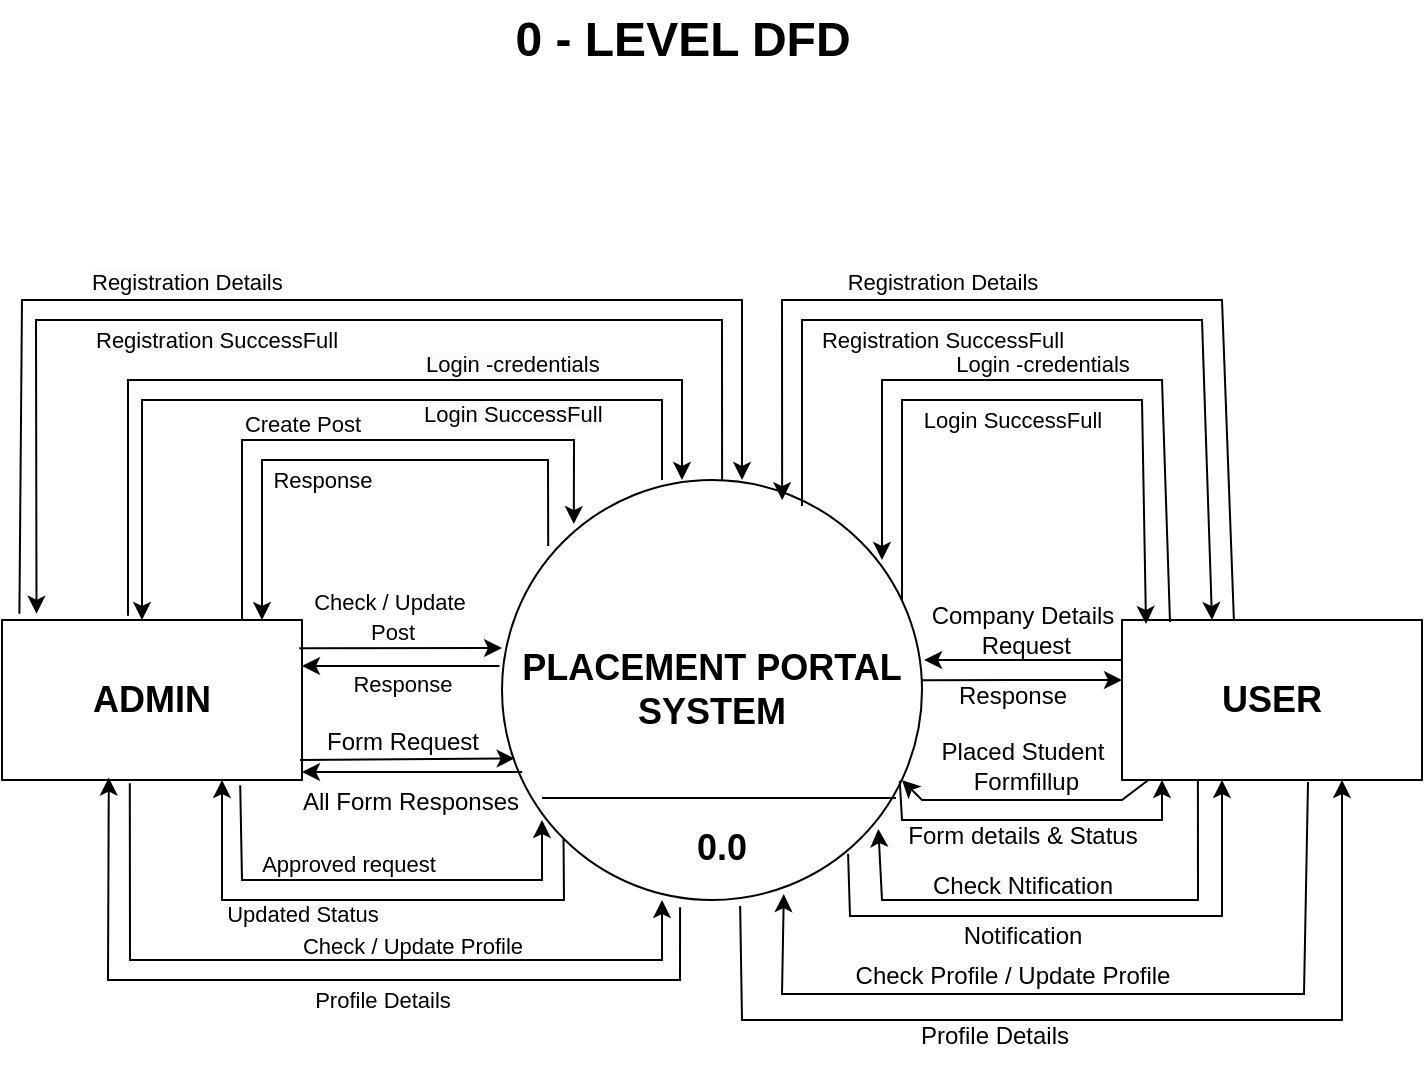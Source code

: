 <mxfile version="24.4.4" type="github">
  <diagram name="Page-1" id="gXjfL5LtnyRhMgXaaLrS">
    <mxGraphModel dx="838" dy="1615" grid="1" gridSize="10" guides="1" tooltips="1" connect="1" arrows="1" fold="1" page="1" pageScale="1" pageWidth="827" pageHeight="1169" math="0" shadow="0">
      <root>
        <mxCell id="0" />
        <mxCell id="1" parent="0" />
        <mxCell id="VP6bD1KSjOgqCceMzGPv-1" value="&lt;font style=&quot;font-size: 18px;&quot;&gt;&lt;b&gt;PLACEMENT PORTAL&lt;/b&gt;&lt;/font&gt;&lt;div&gt;&lt;font style=&quot;font-size: 18px;&quot;&gt;&lt;b&gt;SYSTEM&lt;/b&gt;&lt;/font&gt;&lt;/div&gt;" style="ellipse;whiteSpace=wrap;html=1;aspect=fixed;" vertex="1" parent="1">
          <mxGeometry x="290" y="-880" width="210" height="210" as="geometry" />
        </mxCell>
        <mxCell id="VP6bD1KSjOgqCceMzGPv-2" value="" style="endArrow=none;html=1;rounded=0;entryX=0.938;entryY=0.757;entryDx=0;entryDy=0;entryPerimeter=0;" edge="1" parent="1" target="VP6bD1KSjOgqCceMzGPv-1">
          <mxGeometry width="50" height="50" relative="1" as="geometry">
            <mxPoint x="310" y="-721" as="sourcePoint" />
            <mxPoint x="360" y="-770" as="targetPoint" />
          </mxGeometry>
        </mxCell>
        <mxCell id="VP6bD1KSjOgqCceMzGPv-3" value="&lt;b&gt;&lt;font style=&quot;font-size: 18px;&quot;&gt;ADMIN&lt;/font&gt;&lt;/b&gt;" style="rounded=0;whiteSpace=wrap;html=1;" vertex="1" parent="1">
          <mxGeometry x="40" y="-810" width="150" height="80" as="geometry" />
        </mxCell>
        <mxCell id="VP6bD1KSjOgqCceMzGPv-5" value="&lt;b&gt;&lt;font style=&quot;font-size: 18px;&quot;&gt;USER&lt;/font&gt;&lt;/b&gt;" style="rounded=0;whiteSpace=wrap;html=1;" vertex="1" parent="1">
          <mxGeometry x="600" y="-810" width="150" height="80" as="geometry" />
        </mxCell>
        <mxCell id="VP6bD1KSjOgqCceMzGPv-6" value="" style="endArrow=classic;html=1;rounded=0;entryX=0.171;entryY=0.105;entryDx=0;entryDy=0;entryPerimeter=0;" edge="1" parent="1" target="VP6bD1KSjOgqCceMzGPv-1">
          <mxGeometry width="50" height="50" relative="1" as="geometry">
            <mxPoint x="160" y="-810" as="sourcePoint" />
            <mxPoint x="342" y="-856.9" as="targetPoint" />
            <Array as="points">
              <mxPoint x="160" y="-900" />
              <mxPoint x="326" y="-900" />
            </Array>
          </mxGeometry>
        </mxCell>
        <mxCell id="VP6bD1KSjOgqCceMzGPv-7" value="" style="endArrow=classic;html=1;rounded=0;exitX=0.11;exitY=0.157;exitDx=0;exitDy=0;exitPerimeter=0;" edge="1" parent="1" source="VP6bD1KSjOgqCceMzGPv-1">
          <mxGeometry width="50" height="50" relative="1" as="geometry">
            <mxPoint x="120" y="-760" as="sourcePoint" />
            <mxPoint x="170" y="-810" as="targetPoint" />
            <Array as="points">
              <mxPoint x="313" y="-890" />
              <mxPoint x="170" y="-890" />
            </Array>
          </mxGeometry>
        </mxCell>
        <mxCell id="VP6bD1KSjOgqCceMzGPv-8" value="" style="endArrow=classic;html=1;rounded=0;entryX=0.08;entryY=0.025;entryDx=0;entryDy=0;entryPerimeter=0;" edge="1" parent="1" target="VP6bD1KSjOgqCceMzGPv-5">
          <mxGeometry width="50" height="50" relative="1" as="geometry">
            <mxPoint x="490" y="-820" as="sourcePoint" />
            <mxPoint x="616" y="-814" as="targetPoint" />
            <Array as="points">
              <mxPoint x="490" y="-920" />
              <mxPoint x="610" y="-920" />
            </Array>
          </mxGeometry>
        </mxCell>
        <mxCell id="VP6bD1KSjOgqCceMzGPv-9" value="" style="endArrow=classic;html=1;rounded=0;exitX=0.16;exitY=0.013;exitDx=0;exitDy=0;exitPerimeter=0;" edge="1" parent="1" source="VP6bD1KSjOgqCceMzGPv-5">
          <mxGeometry width="50" height="50" relative="1" as="geometry">
            <mxPoint x="430" y="-790" as="sourcePoint" />
            <mxPoint x="480" y="-840" as="targetPoint" />
            <Array as="points">
              <mxPoint x="620" y="-930" />
              <mxPoint x="480" y="-930" />
            </Array>
          </mxGeometry>
        </mxCell>
        <mxCell id="VP6bD1KSjOgqCceMzGPv-10" value="" style="endArrow=classic;html=1;rounded=0;exitX=0.373;exitY=0;exitDx=0;exitDy=0;exitPerimeter=0;entryX=0.667;entryY=0.048;entryDx=0;entryDy=0;entryPerimeter=0;" edge="1" parent="1" source="VP6bD1KSjOgqCceMzGPv-5" target="VP6bD1KSjOgqCceMzGPv-1">
          <mxGeometry width="50" height="50" relative="1" as="geometry">
            <mxPoint x="619.95" y="-820" as="sourcePoint" />
            <mxPoint x="430" y="-880" as="targetPoint" />
            <Array as="points">
              <mxPoint x="650" y="-970" />
              <mxPoint x="430" y="-970" />
            </Array>
          </mxGeometry>
        </mxCell>
        <mxCell id="VP6bD1KSjOgqCceMzGPv-11" value="" style="endArrow=classic;html=1;rounded=0;exitX=0.79;exitY=0.062;exitDx=0;exitDy=0;exitPerimeter=0;" edge="1" parent="1">
          <mxGeometry width="50" height="50" relative="1" as="geometry">
            <mxPoint x="440.0" y="-866.98" as="sourcePoint" />
            <mxPoint x="645" y="-810" as="targetPoint" />
            <Array as="points">
              <mxPoint x="440" y="-960" />
              <mxPoint x="640" y="-960" />
            </Array>
          </mxGeometry>
        </mxCell>
        <mxCell id="VP6bD1KSjOgqCceMzGPv-12" value="" style="endArrow=classic;html=1;rounded=0;exitX=-0.007;exitY=0.1;exitDx=0;exitDy=0;exitPerimeter=0;" edge="1" parent="1">
          <mxGeometry width="50" height="50" relative="1" as="geometry">
            <mxPoint x="600" y="-790" as="sourcePoint" />
            <mxPoint x="501.05" y="-790" as="targetPoint" />
          </mxGeometry>
        </mxCell>
        <mxCell id="VP6bD1KSjOgqCceMzGPv-13" value="" style="endArrow=classic;html=1;rounded=0;exitX=1;exitY=0.429;exitDx=0;exitDy=0;exitPerimeter=0;entryX=0;entryY=0.25;entryDx=0;entryDy=0;" edge="1" parent="1">
          <mxGeometry width="50" height="50" relative="1" as="geometry">
            <mxPoint x="500" y="-779.91" as="sourcePoint" />
            <mxPoint x="600" y="-780" as="targetPoint" />
          </mxGeometry>
        </mxCell>
        <mxCell id="VP6bD1KSjOgqCceMzGPv-16" value="" style="endArrow=classic;html=1;rounded=0;exitX=0.253;exitY=1;exitDx=0;exitDy=0;entryX=-0.013;entryY=0.384;entryDx=0;entryDy=0;entryPerimeter=0;exitPerimeter=0;" edge="1" parent="1" source="VP6bD1KSjOgqCceMzGPv-5" target="VP6bD1KSjOgqCceMzGPv-34">
          <mxGeometry width="50" height="50" relative="1" as="geometry">
            <mxPoint x="637.5" y="-720" as="sourcePoint" />
            <mxPoint x="480" y="-700" as="targetPoint" />
            <Array as="points">
              <mxPoint x="638" y="-670" />
              <mxPoint x="480" y="-670" />
            </Array>
          </mxGeometry>
        </mxCell>
        <mxCell id="VP6bD1KSjOgqCceMzGPv-17" value="" style="endArrow=classic;html=1;rounded=0;exitX=0.824;exitY=0.89;exitDx=0;exitDy=0;exitPerimeter=0;" edge="1" parent="1" source="VP6bD1KSjOgqCceMzGPv-1">
          <mxGeometry width="50" height="50" relative="1" as="geometry">
            <mxPoint x="464.09" y="-684.05" as="sourcePoint" />
            <mxPoint x="650" y="-730" as="targetPoint" />
            <Array as="points">
              <mxPoint x="464" y="-662" />
              <mxPoint x="650" y="-662" />
            </Array>
          </mxGeometry>
        </mxCell>
        <mxCell id="VP6bD1KSjOgqCceMzGPv-18" value="" style="endArrow=classic;html=1;rounded=0;exitX=0.62;exitY=1.013;exitDx=0;exitDy=0;exitPerimeter=0;entryX=0.671;entryY=0.986;entryDx=0;entryDy=0;entryPerimeter=0;" edge="1" parent="1" source="VP6bD1KSjOgqCceMzGPv-5" target="VP6bD1KSjOgqCceMzGPv-1">
          <mxGeometry width="50" height="50" relative="1" as="geometry">
            <mxPoint x="690.95" y="-710" as="sourcePoint" />
            <mxPoint x="430" y="-663.04" as="targetPoint" />
            <Array as="points">
              <mxPoint x="691" y="-623.04" />
              <mxPoint x="430" y="-623.04" />
            </Array>
          </mxGeometry>
        </mxCell>
        <mxCell id="VP6bD1KSjOgqCceMzGPv-19" value="" style="endArrow=classic;html=1;rounded=0;exitX=0.567;exitY=1.014;exitDx=0;exitDy=0;exitPerimeter=0;" edge="1" parent="1" source="VP6bD1KSjOgqCceMzGPv-1">
          <mxGeometry width="50" height="50" relative="1" as="geometry">
            <mxPoint x="660" y="-680" as="sourcePoint" />
            <mxPoint x="710" y="-730" as="targetPoint" />
            <Array as="points">
              <mxPoint x="410" y="-610" />
              <mxPoint x="710" y="-610" />
            </Array>
          </mxGeometry>
        </mxCell>
        <mxCell id="VP6bD1KSjOgqCceMzGPv-20" value="Company Details&lt;div&gt;&amp;nbsp;Request&lt;/div&gt;" style="text;html=1;align=center;verticalAlign=middle;resizable=0;points=[];autosize=1;strokeColor=none;fillColor=none;" vertex="1" parent="1">
          <mxGeometry x="495" y="-825" width="110" height="40" as="geometry" />
        </mxCell>
        <mxCell id="VP6bD1KSjOgqCceMzGPv-25" value="" style="endArrow=classic;html=1;rounded=0;entryX=0.962;entryY=0.667;entryDx=0;entryDy=0;entryPerimeter=0;exitX=0.09;exitY=0.997;exitDx=0;exitDy=0;exitPerimeter=0;" edge="1" parent="1" source="VP6bD1KSjOgqCceMzGPv-5">
          <mxGeometry width="50" height="50" relative="1" as="geometry">
            <mxPoint x="600" y="-720" as="sourcePoint" />
            <mxPoint x="490.0" y="-730.0" as="targetPoint" />
            <Array as="points">
              <mxPoint x="600" y="-720" />
              <mxPoint x="500" y="-720" />
            </Array>
          </mxGeometry>
        </mxCell>
        <mxCell id="VP6bD1KSjOgqCceMzGPv-26" value="" style="endArrow=classic;html=1;rounded=0;exitX=0.947;exitY=0.716;exitDx=0;exitDy=0;exitPerimeter=0;" edge="1" parent="1" source="VP6bD1KSjOgqCceMzGPv-1">
          <mxGeometry width="50" height="50" relative="1" as="geometry">
            <mxPoint x="550" y="-680" as="sourcePoint" />
            <mxPoint x="620" y="-730" as="targetPoint" />
            <Array as="points">
              <mxPoint x="490" y="-710" />
              <mxPoint x="620" y="-710" />
            </Array>
          </mxGeometry>
        </mxCell>
        <mxCell id="VP6bD1KSjOgqCceMzGPv-27" value="&lt;font style=&quot;font-size: 11px;&quot;&gt;Registration Details&lt;/font&gt;" style="text;html=1;align=center;verticalAlign=middle;resizable=0;points=[];autosize=1;strokeColor=none;fillColor=none;" vertex="1" parent="1">
          <mxGeometry x="450" y="-994" width="120" height="30" as="geometry" />
        </mxCell>
        <mxCell id="VP6bD1KSjOgqCceMzGPv-28" value="&lt;font style=&quot;font-size: 11px;&quot;&gt;Registration SuccessFull&lt;/font&gt;" style="text;html=1;align=center;verticalAlign=middle;resizable=0;points=[];autosize=1;strokeColor=none;fillColor=none;" vertex="1" parent="1">
          <mxGeometry x="440" y="-965" width="140" height="30" as="geometry" />
        </mxCell>
        <mxCell id="VP6bD1KSjOgqCceMzGPv-29" value="&lt;font style=&quot;font-size: 11px;&quot;&gt;Login -credentials&lt;/font&gt;" style="text;html=1;align=center;verticalAlign=middle;resizable=0;points=[];autosize=1;strokeColor=none;fillColor=none;" vertex="1" parent="1">
          <mxGeometry x="505" y="-953" width="110" height="30" as="geometry" />
        </mxCell>
        <mxCell id="VP6bD1KSjOgqCceMzGPv-30" value="&lt;font style=&quot;font-size: 11px;&quot;&gt;Login SuccessFull&lt;/font&gt;" style="text;html=1;align=center;verticalAlign=middle;resizable=0;points=[];autosize=1;strokeColor=none;fillColor=none;" vertex="1" parent="1">
          <mxGeometry x="490" y="-925" width="110" height="30" as="geometry" />
        </mxCell>
        <mxCell id="VP6bD1KSjOgqCceMzGPv-32" value="Response" style="text;html=1;align=center;verticalAlign=middle;resizable=0;points=[];autosize=1;strokeColor=none;fillColor=none;" vertex="1" parent="1">
          <mxGeometry x="505" y="-787" width="80" height="30" as="geometry" />
        </mxCell>
        <mxCell id="VP6bD1KSjOgqCceMzGPv-33" value="Placed Student&lt;div&gt;&amp;nbsp;Formfillup&lt;/div&gt;" style="text;html=1;align=center;verticalAlign=middle;resizable=0;points=[];autosize=1;strokeColor=none;fillColor=none;" vertex="1" parent="1">
          <mxGeometry x="500" y="-757" width="100" height="40" as="geometry" />
        </mxCell>
        <mxCell id="VP6bD1KSjOgqCceMzGPv-34" value="Form details &amp;amp; Status" style="text;html=1;align=center;verticalAlign=middle;resizable=0;points=[];autosize=1;strokeColor=none;fillColor=none;" vertex="1" parent="1">
          <mxGeometry x="480" y="-717" width="140" height="30" as="geometry" />
        </mxCell>
        <mxCell id="VP6bD1KSjOgqCceMzGPv-36" value="Check Ntification" style="text;html=1;align=center;verticalAlign=middle;resizable=0;points=[];autosize=1;strokeColor=none;fillColor=none;" vertex="1" parent="1">
          <mxGeometry x="495" y="-692" width="110" height="30" as="geometry" />
        </mxCell>
        <mxCell id="VP6bD1KSjOgqCceMzGPv-37" value="Notification" style="text;html=1;align=center;verticalAlign=middle;resizable=0;points=[];autosize=1;strokeColor=none;fillColor=none;" vertex="1" parent="1">
          <mxGeometry x="510" y="-667" width="80" height="30" as="geometry" />
        </mxCell>
        <mxCell id="VP6bD1KSjOgqCceMzGPv-40" value="Check Profile / Update Profile" style="text;html=1;align=center;verticalAlign=middle;resizable=0;points=[];autosize=1;strokeColor=none;fillColor=none;" vertex="1" parent="1">
          <mxGeometry x="455" y="-647" width="180" height="30" as="geometry" />
        </mxCell>
        <mxCell id="VP6bD1KSjOgqCceMzGPv-42" value="Profile Details" style="text;html=1;align=center;verticalAlign=middle;resizable=0;points=[];autosize=1;strokeColor=none;fillColor=none;" vertex="1" parent="1">
          <mxGeometry x="486" y="-617" width="100" height="30" as="geometry" />
        </mxCell>
        <mxCell id="VP6bD1KSjOgqCceMzGPv-43" value="" style="endArrow=classic;html=1;rounded=0;exitX=-0.006;exitY=0.405;exitDx=0;exitDy=0;exitPerimeter=0;" edge="1" parent="1">
          <mxGeometry width="50" height="50" relative="1" as="geometry">
            <mxPoint x="288.74" y="-786.95" as="sourcePoint" />
            <mxPoint x="190" y="-787" as="targetPoint" />
          </mxGeometry>
        </mxCell>
        <mxCell id="VP6bD1KSjOgqCceMzGPv-44" value="" style="endArrow=classic;html=1;rounded=0;exitX=0.991;exitY=0.176;exitDx=0;exitDy=0;exitPerimeter=0;" edge="1" parent="1" source="VP6bD1KSjOgqCceMzGPv-3">
          <mxGeometry width="50" height="50" relative="1" as="geometry">
            <mxPoint x="250" y="-750" as="sourcePoint" />
            <mxPoint x="290" y="-796" as="targetPoint" />
          </mxGeometry>
        </mxCell>
        <mxCell id="VP6bD1KSjOgqCceMzGPv-45" value="" style="endArrow=classic;html=1;rounded=0;entryX=1;entryY=0.75;entryDx=0;entryDy=0;entryPerimeter=0;exitX=0.048;exitY=0.695;exitDx=0;exitDy=0;exitPerimeter=0;" edge="1" parent="1" source="VP6bD1KSjOgqCceMzGPv-1">
          <mxGeometry width="50" height="50" relative="1" as="geometry">
            <mxPoint x="300" y="-740" as="sourcePoint" />
            <mxPoint x="190" y="-734" as="targetPoint" />
          </mxGeometry>
        </mxCell>
        <mxCell id="VP6bD1KSjOgqCceMzGPv-64" value="Approved request" style="edgeLabel;html=1;align=center;verticalAlign=middle;resizable=0;points=[];" vertex="1" connectable="0" parent="VP6bD1KSjOgqCceMzGPv-45">
          <mxGeometry x="0.331" y="-4" relative="1" as="geometry">
            <mxPoint x="-14" y="50" as="offset" />
          </mxGeometry>
        </mxCell>
        <mxCell id="VP6bD1KSjOgqCceMzGPv-46" value="" style="endArrow=classic;html=1;rounded=0;entryX=0.03;entryY=0.663;entryDx=0;entryDy=0;entryPerimeter=0;" edge="1" parent="1" target="VP6bD1KSjOgqCceMzGPv-1">
          <mxGeometry width="50" height="50" relative="1" as="geometry">
            <mxPoint x="189" y="-740" as="sourcePoint" />
            <mxPoint x="290" y="-737.48" as="targetPoint" />
          </mxGeometry>
        </mxCell>
        <mxCell id="VP6bD1KSjOgqCceMzGPv-47" value="" style="endArrow=classic;html=1;rounded=0;exitX=0.42;exitY=-0.027;exitDx=0;exitDy=0;exitPerimeter=0;" edge="1" parent="1" source="VP6bD1KSjOgqCceMzGPv-3">
          <mxGeometry width="50" height="50" relative="1" as="geometry">
            <mxPoint x="330" y="-830" as="sourcePoint" />
            <mxPoint x="380" y="-880" as="targetPoint" />
            <Array as="points">
              <mxPoint x="103" y="-930" />
              <mxPoint x="380" y="-930" />
            </Array>
          </mxGeometry>
        </mxCell>
        <mxCell id="VP6bD1KSjOgqCceMzGPv-48" value="" style="endArrow=classic;html=1;rounded=0;" edge="1" parent="1">
          <mxGeometry width="50" height="50" relative="1" as="geometry">
            <mxPoint x="370" y="-880" as="sourcePoint" />
            <mxPoint x="110" y="-810" as="targetPoint" />
            <Array as="points">
              <mxPoint x="370" y="-920" />
              <mxPoint x="110" y="-920" />
            </Array>
          </mxGeometry>
        </mxCell>
        <mxCell id="VP6bD1KSjOgqCceMzGPv-49" value="" style="endArrow=classic;html=1;rounded=0;exitX=0.794;exitY=1.033;exitDx=0;exitDy=0;exitPerimeter=0;" edge="1" parent="1" source="VP6bD1KSjOgqCceMzGPv-3">
          <mxGeometry width="50" height="50" relative="1" as="geometry">
            <mxPoint x="260" y="-660" as="sourcePoint" />
            <mxPoint x="310" y="-710" as="targetPoint" />
            <Array as="points">
              <mxPoint x="160" y="-680" />
              <mxPoint x="310" y="-680" />
            </Array>
          </mxGeometry>
        </mxCell>
        <mxCell id="VP6bD1KSjOgqCceMzGPv-50" value="" style="endArrow=classic;html=1;rounded=0;exitX=0;exitY=1;exitDx=0;exitDy=0;" edge="1" parent="1" source="VP6bD1KSjOgqCceMzGPv-1">
          <mxGeometry width="50" height="50" relative="1" as="geometry">
            <mxPoint x="100" y="-680" as="sourcePoint" />
            <mxPoint x="150" y="-730" as="targetPoint" />
            <Array as="points">
              <mxPoint x="321" y="-670" />
              <mxPoint x="150" y="-670" />
            </Array>
          </mxGeometry>
        </mxCell>
        <mxCell id="VP6bD1KSjOgqCceMzGPv-67" value="Profile Details" style="edgeLabel;html=1;align=center;verticalAlign=middle;resizable=0;points=[];" vertex="1" connectable="0" parent="VP6bD1KSjOgqCceMzGPv-50">
          <mxGeometry x="0.042" y="5" relative="1" as="geometry">
            <mxPoint x="14" y="45" as="offset" />
          </mxGeometry>
        </mxCell>
        <mxCell id="VP6bD1KSjOgqCceMzGPv-51" value="" style="endArrow=classic;html=1;rounded=0;exitX=0.426;exitY=1.021;exitDx=0;exitDy=0;exitPerimeter=0;entryX=0.381;entryY=1;entryDx=0;entryDy=0;entryPerimeter=0;" edge="1" parent="1" source="VP6bD1KSjOgqCceMzGPv-3" target="VP6bD1KSjOgqCceMzGPv-1">
          <mxGeometry width="50" height="50" relative="1" as="geometry">
            <mxPoint x="310" y="-620" as="sourcePoint" />
            <mxPoint x="360" y="-670" as="targetPoint" />
            <Array as="points">
              <mxPoint x="104" y="-640" />
              <mxPoint x="370" y="-640" />
            </Array>
          </mxGeometry>
        </mxCell>
        <mxCell id="VP6bD1KSjOgqCceMzGPv-52" value="" style="endArrow=classic;html=1;rounded=0;exitX=0.424;exitY=1.017;exitDx=0;exitDy=0;exitPerimeter=0;entryX=0.356;entryY=0.985;entryDx=0;entryDy=0;entryPerimeter=0;" edge="1" parent="1" source="VP6bD1KSjOgqCceMzGPv-1" target="VP6bD1KSjOgqCceMzGPv-3">
          <mxGeometry width="50" height="50" relative="1" as="geometry">
            <mxPoint x="50" y="-680" as="sourcePoint" />
            <mxPoint x="100" y="-730" as="targetPoint" />
            <Array as="points">
              <mxPoint x="379" y="-630" />
              <mxPoint x="93" y="-630" />
            </Array>
          </mxGeometry>
        </mxCell>
        <mxCell id="VP6bD1KSjOgqCceMzGPv-53" value="" style="endArrow=classic;html=1;rounded=0;exitX=0.058;exitY=-0.039;exitDx=0;exitDy=0;exitPerimeter=0;" edge="1" parent="1" source="VP6bD1KSjOgqCceMzGPv-3">
          <mxGeometry width="50" height="50" relative="1" as="geometry">
            <mxPoint x="360" y="-830" as="sourcePoint" />
            <mxPoint x="410" y="-880" as="targetPoint" />
            <Array as="points">
              <mxPoint x="50" y="-970" />
              <mxPoint x="410" y="-970" />
            </Array>
          </mxGeometry>
        </mxCell>
        <mxCell id="VP6bD1KSjOgqCceMzGPv-54" value="" style="endArrow=classic;html=1;rounded=0;entryX=0.115;entryY=-0.039;entryDx=0;entryDy=0;entryPerimeter=0;exitX=0.524;exitY=0;exitDx=0;exitDy=0;exitPerimeter=0;" edge="1" parent="1" source="VP6bD1KSjOgqCceMzGPv-1" target="VP6bD1KSjOgqCceMzGPv-3">
          <mxGeometry width="50" height="50" relative="1" as="geometry">
            <mxPoint x="404" y="-884" as="sourcePoint" />
            <mxPoint x="80" y="-923" as="targetPoint" />
            <Array as="points">
              <mxPoint x="400" y="-960" />
              <mxPoint x="57" y="-960" />
            </Array>
          </mxGeometry>
        </mxCell>
        <mxCell id="VP6bD1KSjOgqCceMzGPv-55" value="&lt;span style=&quot;color: rgb(0, 0, 0); font-family: Helvetica; font-size: 11px; font-style: normal; font-variant-ligatures: normal; font-variant-caps: normal; font-weight: 400; letter-spacing: normal; orphans: 2; text-align: center; text-indent: 0px; text-transform: none; widows: 2; word-spacing: 0px; -webkit-text-stroke-width: 0px; white-space: nowrap; background-color: rgb(251, 251, 251); text-decoration-thickness: initial; text-decoration-style: initial; text-decoration-color: initial; display: inline !important; float: none;&quot;&gt;Registration Details&lt;/span&gt;" style="text;whiteSpace=wrap;html=1;" vertex="1" parent="1">
          <mxGeometry x="83" y="-993" width="130" height="40" as="geometry" />
        </mxCell>
        <mxCell id="VP6bD1KSjOgqCceMzGPv-56" value="&lt;span style=&quot;color: rgb(0, 0, 0); font-family: Helvetica; font-size: 11px; font-style: normal; font-variant-ligatures: normal; font-variant-caps: normal; font-weight: 400; letter-spacing: normal; orphans: 2; text-align: center; text-indent: 0px; text-transform: none; widows: 2; word-spacing: 0px; -webkit-text-stroke-width: 0px; white-space: nowrap; background-color: rgb(251, 251, 251); text-decoration-thickness: initial; text-decoration-style: initial; text-decoration-color: initial; display: inline !important; float: none;&quot;&gt;Registration SuccessFull&lt;/span&gt;" style="text;whiteSpace=wrap;html=1;" vertex="1" parent="1">
          <mxGeometry x="85" y="-964" width="150" height="40" as="geometry" />
        </mxCell>
        <mxCell id="VP6bD1KSjOgqCceMzGPv-57" value="&lt;span style=&quot;color: rgb(0, 0, 0); font-family: Helvetica; font-size: 11px; font-style: normal; font-variant-ligatures: normal; font-variant-caps: normal; font-weight: 400; letter-spacing: normal; orphans: 2; text-align: center; text-indent: 0px; text-transform: none; widows: 2; word-spacing: 0px; -webkit-text-stroke-width: 0px; white-space: nowrap; background-color: rgb(251, 251, 251); text-decoration-thickness: initial; text-decoration-style: initial; text-decoration-color: initial; display: inline !important; float: none;&quot;&gt;Login -credentials&lt;/span&gt;" style="text;whiteSpace=wrap;html=1;" vertex="1" parent="1">
          <mxGeometry x="250" y="-952" width="120" height="40" as="geometry" />
        </mxCell>
        <mxCell id="VP6bD1KSjOgqCceMzGPv-58" value="&lt;span style=&quot;color: rgb(0, 0, 0); font-family: Helvetica; font-size: 11px; font-style: normal; font-variant-ligatures: normal; font-variant-caps: normal; font-weight: 400; letter-spacing: normal; orphans: 2; text-align: center; text-indent: 0px; text-transform: none; widows: 2; word-spacing: 0px; -webkit-text-stroke-width: 0px; white-space: nowrap; background-color: rgb(251, 251, 251); text-decoration-thickness: initial; text-decoration-style: initial; text-decoration-color: initial; display: inline !important; float: none;&quot;&gt;Login SuccessFull&lt;/span&gt;" style="text;whiteSpace=wrap;html=1;" vertex="1" parent="1">
          <mxGeometry x="249" y="-927" width="120" height="40" as="geometry" />
        </mxCell>
        <mxCell id="VP6bD1KSjOgqCceMzGPv-59" value="&lt;font style=&quot;font-size: 11px;&quot;&gt;Create Post&lt;/font&gt;" style="text;html=1;align=center;verticalAlign=middle;resizable=0;points=[];autosize=1;strokeColor=none;fillColor=none;" vertex="1" parent="1">
          <mxGeometry x="150" y="-923" width="80" height="30" as="geometry" />
        </mxCell>
        <mxCell id="VP6bD1KSjOgqCceMzGPv-60" value="&lt;font style=&quot;font-size: 11px;&quot;&gt;Response&lt;/font&gt;" style="text;html=1;align=center;verticalAlign=middle;resizable=0;points=[];autosize=1;strokeColor=none;fillColor=none;" vertex="1" parent="1">
          <mxGeometry x="165" y="-895" width="70" height="30" as="geometry" />
        </mxCell>
        <mxCell id="VP6bD1KSjOgqCceMzGPv-62" value="&lt;font style=&quot;font-size: 11px;&quot;&gt;Check / Update&amp;nbsp;&lt;/font&gt;&lt;div&gt;&lt;font style=&quot;font-size: 11px;&quot;&gt;Post&lt;/font&gt;&lt;/div&gt;" style="text;html=1;align=center;verticalAlign=middle;resizable=0;points=[];autosize=1;strokeColor=none;fillColor=none;" vertex="1" parent="1">
          <mxGeometry x="185" y="-832" width="100" height="40" as="geometry" />
        </mxCell>
        <mxCell id="VP6bD1KSjOgqCceMzGPv-63" value="&lt;font style=&quot;font-size: 11px;&quot;&gt;Response&lt;/font&gt;" style="text;html=1;align=center;verticalAlign=middle;resizable=0;points=[];autosize=1;strokeColor=none;fillColor=none;" vertex="1" parent="1">
          <mxGeometry x="205" y="-793" width="70" height="30" as="geometry" />
        </mxCell>
        <mxCell id="VP6bD1KSjOgqCceMzGPv-65" value="&lt;font style=&quot;font-size: 11px;&quot;&gt;Updated Status&lt;/font&gt;" style="text;html=1;align=center;verticalAlign=middle;resizable=0;points=[];autosize=1;strokeColor=none;fillColor=none;" vertex="1" parent="1">
          <mxGeometry x="140" y="-678" width="100" height="30" as="geometry" />
        </mxCell>
        <mxCell id="VP6bD1KSjOgqCceMzGPv-66" value="&lt;font style=&quot;font-size: 11px;&quot;&gt;Check / Update&lt;/font&gt;&lt;span style=&quot;font-size: 11px; background-color: initial;&quot;&gt;&amp;nbsp;Profile&lt;/span&gt;" style="text;html=1;align=center;verticalAlign=middle;resizable=0;points=[];autosize=1;strokeColor=none;fillColor=none;" vertex="1" parent="1">
          <mxGeometry x="180" y="-662" width="130" height="30" as="geometry" />
        </mxCell>
        <mxCell id="VP6bD1KSjOgqCceMzGPv-68" value="&lt;font style=&quot;font-size: 18px;&quot;&gt;&lt;b&gt;0.0&lt;/b&gt;&lt;/font&gt;" style="text;html=1;align=center;verticalAlign=middle;whiteSpace=wrap;rounded=0;" vertex="1" parent="1">
          <mxGeometry x="370" y="-711" width="60" height="30" as="geometry" />
        </mxCell>
        <mxCell id="VP6bD1KSjOgqCceMzGPv-71" value="Form Request" style="text;html=1;align=center;verticalAlign=middle;resizable=0;points=[];autosize=1;strokeColor=none;fillColor=none;" vertex="1" parent="1">
          <mxGeometry x="190" y="-764" width="100" height="30" as="geometry" />
        </mxCell>
        <mxCell id="VP6bD1KSjOgqCceMzGPv-72" value="All Form Responses" style="text;html=1;align=center;verticalAlign=middle;resizable=0;points=[];autosize=1;strokeColor=none;fillColor=none;" vertex="1" parent="1">
          <mxGeometry x="179" y="-734" width="130" height="30" as="geometry" />
        </mxCell>
        <mxCell id="VP6bD1KSjOgqCceMzGPv-73" value="&lt;b&gt;&lt;font style=&quot;font-size: 24px;&quot;&gt;0 - LEVEL DFD&lt;/font&gt;&lt;/b&gt;" style="text;html=1;align=center;verticalAlign=middle;resizable=0;points=[];autosize=1;strokeColor=none;fillColor=none;" vertex="1" parent="1">
          <mxGeometry x="285" y="-1120" width="190" height="40" as="geometry" />
        </mxCell>
      </root>
    </mxGraphModel>
  </diagram>
</mxfile>
